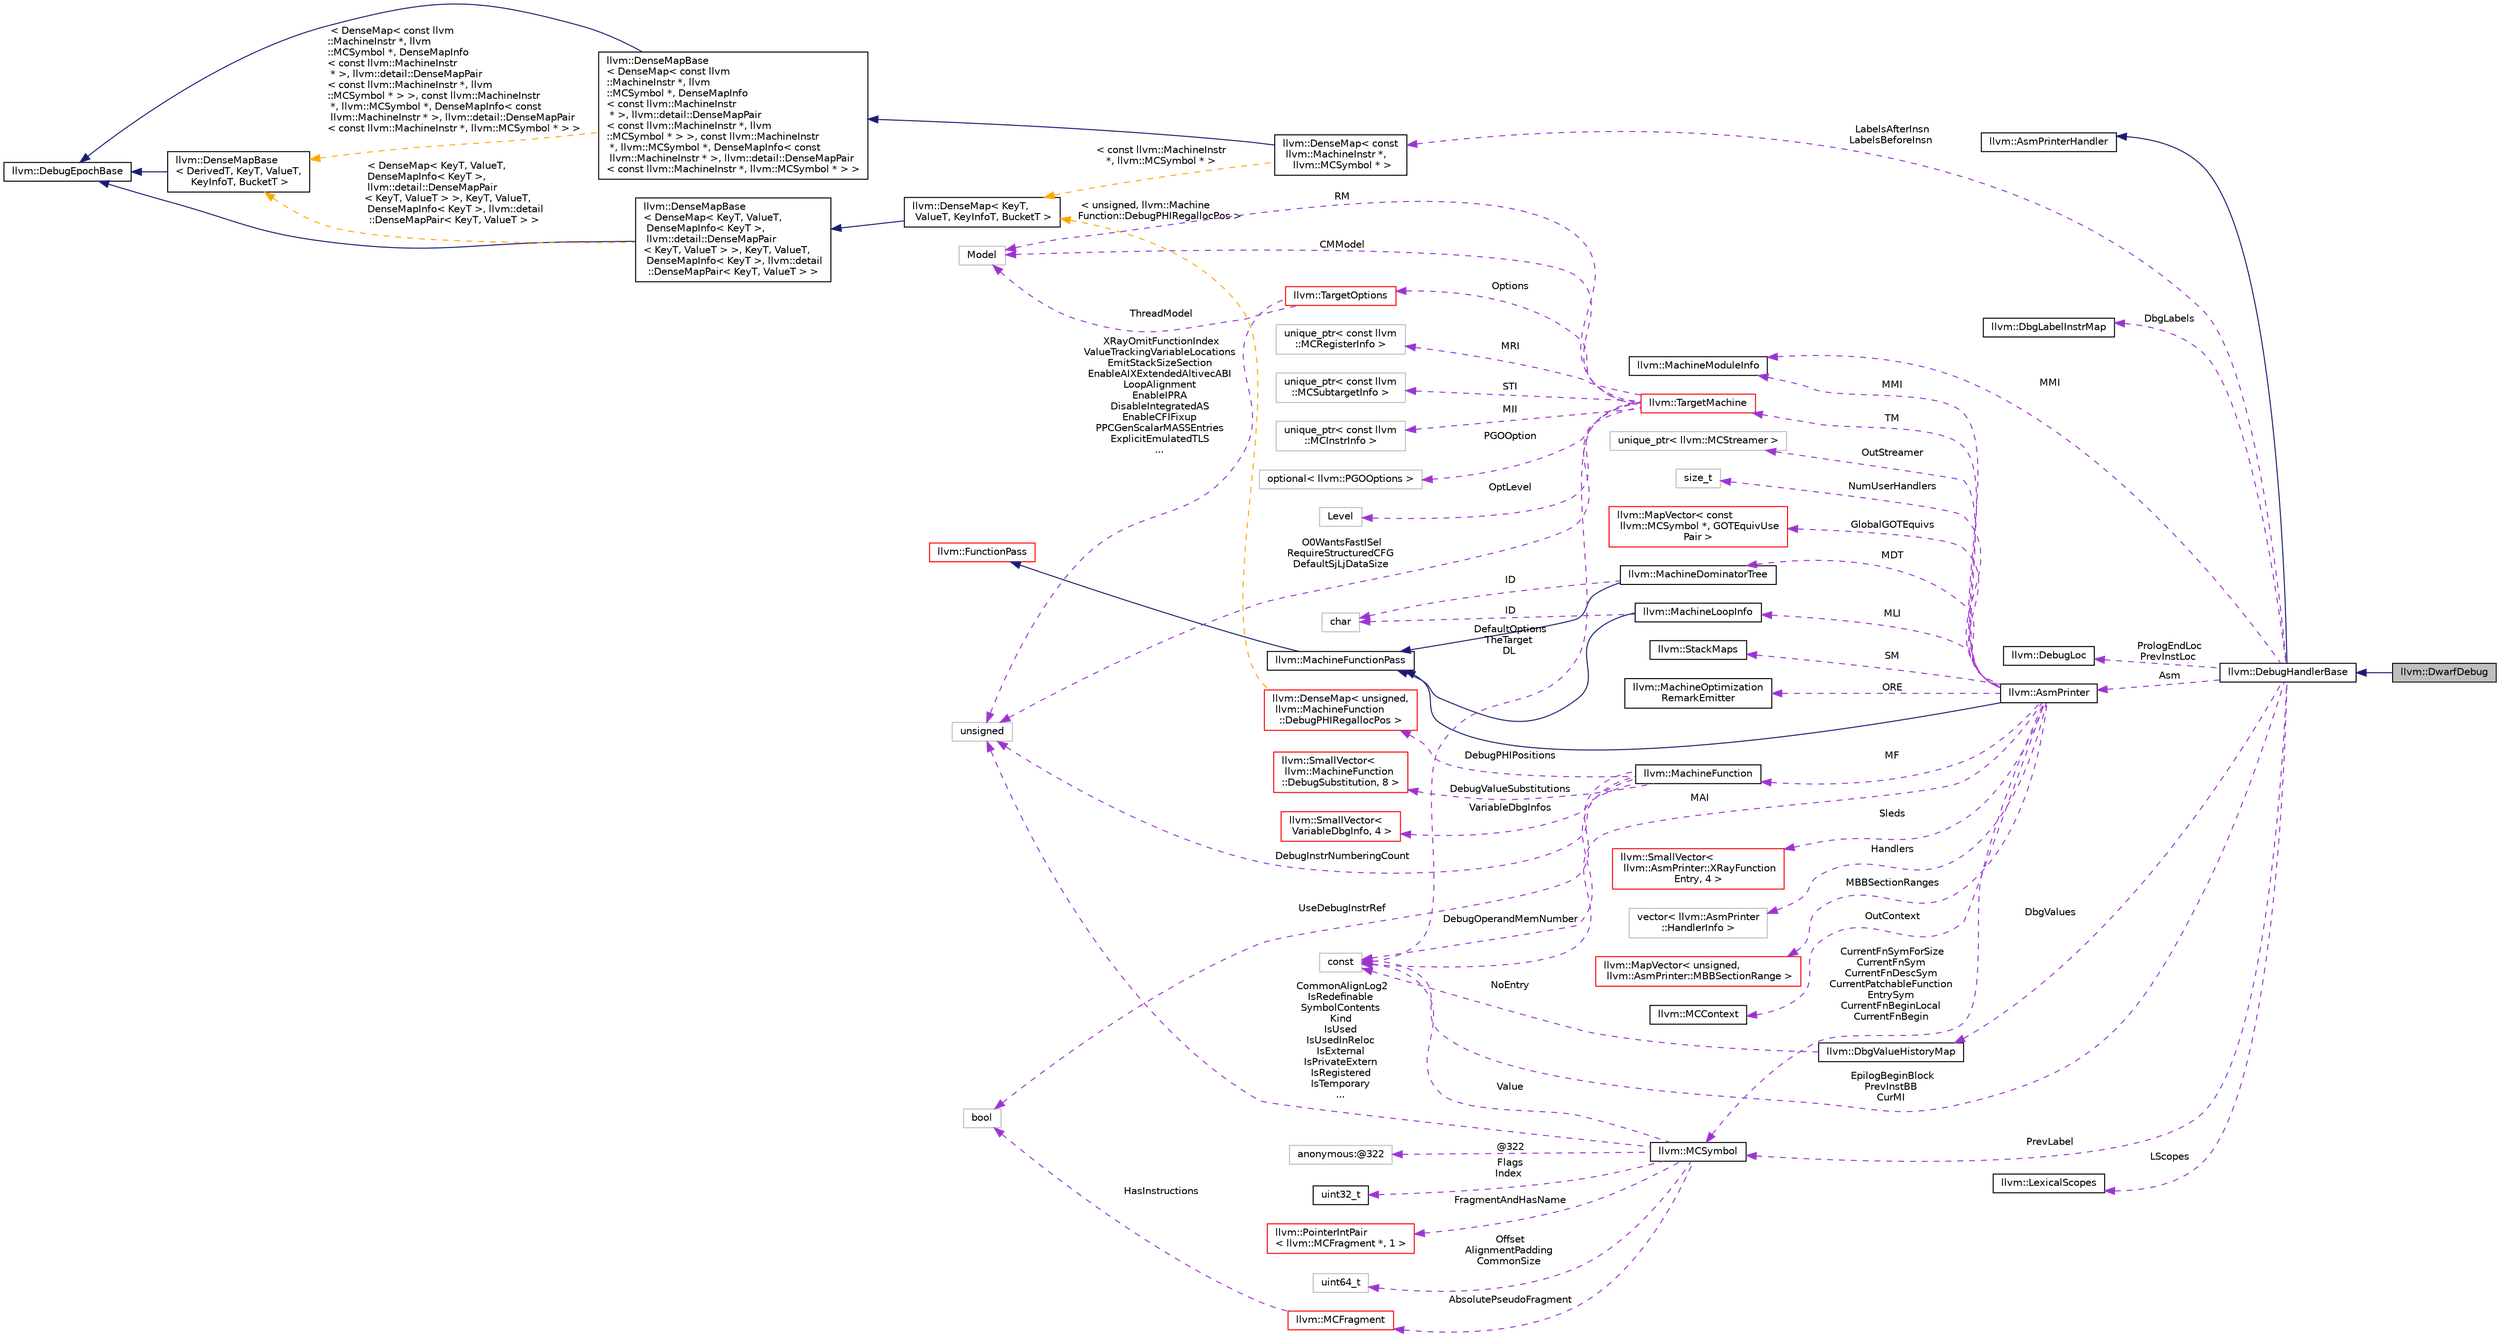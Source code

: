 digraph "llvm::DwarfDebug"
{
 // LATEX_PDF_SIZE
  bgcolor="transparent";
  edge [fontname="Helvetica",fontsize="10",labelfontname="Helvetica",labelfontsize="10"];
  node [fontname="Helvetica",fontsize="10",shape=record];
  rankdir="LR";
  Node1 [label="llvm::DwarfDebug",height=0.2,width=0.4,color="black", fillcolor="grey75", style="filled", fontcolor="black",tooltip="Collects and handles dwarf debug information."];
  Node2 -> Node1 [dir="back",color="midnightblue",fontsize="10",style="solid",fontname="Helvetica"];
  Node2 [label="llvm::DebugHandlerBase",height=0.2,width=0.4,color="black",URL="$classllvm_1_1DebugHandlerBase.html",tooltip="Base class for debug information backends."];
  Node3 -> Node2 [dir="back",color="midnightblue",fontsize="10",style="solid",fontname="Helvetica"];
  Node3 [label="llvm::AsmPrinterHandler",height=0.2,width=0.4,color="black",URL="$classllvm_1_1AsmPrinterHandler.html",tooltip="Collects and handles AsmPrinter objects required to build debug or EH information."];
  Node4 -> Node2 [dir="back",color="darkorchid3",fontsize="10",style="dashed",label=" LabelsAfterInsn\nLabelsBeforeInsn" ,fontname="Helvetica"];
  Node4 [label="llvm::DenseMap\< const\l llvm::MachineInstr *,\l llvm::MCSymbol * \>",height=0.2,width=0.4,color="black",URL="$classllvm_1_1DenseMap.html",tooltip=" "];
  Node5 -> Node4 [dir="back",color="midnightblue",fontsize="10",style="solid",fontname="Helvetica"];
  Node5 [label="llvm::DenseMapBase\l\< DenseMap\< const llvm\l::MachineInstr *, llvm\l::MCSymbol *, DenseMapInfo\l\< const llvm::MachineInstr\l * \>, llvm::detail::DenseMapPair\l\< const llvm::MachineInstr *, llvm\l::MCSymbol * \> \>, const llvm::MachineInstr\l *, llvm::MCSymbol *, DenseMapInfo\< const\l llvm::MachineInstr * \>, llvm::detail::DenseMapPair\l\< const llvm::MachineInstr *, llvm::MCSymbol * \> \>",height=0.2,width=0.4,color="black",URL="$classllvm_1_1DenseMapBase.html",tooltip=" "];
  Node6 -> Node5 [dir="back",color="midnightblue",fontsize="10",style="solid",fontname="Helvetica"];
  Node6 [label="llvm::DebugEpochBase",height=0.2,width=0.4,color="black",URL="$classllvm_1_1DebugEpochBase.html",tooltip="A base class for data structure classes wishing to make iterators (\"handles\") pointing into themselve..."];
  Node7 -> Node5 [dir="back",color="orange",fontsize="10",style="dashed",label=" \< DenseMap\< const llvm\l::MachineInstr *, llvm\l::MCSymbol *, DenseMapInfo\l\< const llvm::MachineInstr\l * \>, llvm::detail::DenseMapPair\l\< const llvm::MachineInstr *, llvm\l::MCSymbol * \> \>, const llvm::MachineInstr\l *, llvm::MCSymbol *, DenseMapInfo\< const\l llvm::MachineInstr * \>, llvm::detail::DenseMapPair\l\< const llvm::MachineInstr *, llvm::MCSymbol * \> \>" ,fontname="Helvetica"];
  Node7 [label="llvm::DenseMapBase\l\< DerivedT, KeyT, ValueT,\l KeyInfoT, BucketT \>",height=0.2,width=0.4,color="black",URL="$classllvm_1_1DenseMapBase.html",tooltip=" "];
  Node6 -> Node7 [dir="back",color="midnightblue",fontsize="10",style="solid",fontname="Helvetica"];
  Node8 -> Node4 [dir="back",color="orange",fontsize="10",style="dashed",label=" \< const llvm::MachineInstr\l *, llvm::MCSymbol * \>" ,fontname="Helvetica"];
  Node8 [label="llvm::DenseMap\< KeyT,\l ValueT, KeyInfoT, BucketT \>",height=0.2,width=0.4,color="black",URL="$classllvm_1_1DenseMap.html",tooltip=" "];
  Node9 -> Node8 [dir="back",color="midnightblue",fontsize="10",style="solid",fontname="Helvetica"];
  Node9 [label="llvm::DenseMapBase\l\< DenseMap\< KeyT, ValueT,\l DenseMapInfo\< KeyT \>,\l llvm::detail::DenseMapPair\l\< KeyT, ValueT \> \>, KeyT, ValueT,\l DenseMapInfo\< KeyT \>, llvm::detail\l::DenseMapPair\< KeyT, ValueT \> \>",height=0.2,width=0.4,color="black",URL="$classllvm_1_1DenseMapBase.html",tooltip=" "];
  Node6 -> Node9 [dir="back",color="midnightblue",fontsize="10",style="solid",fontname="Helvetica"];
  Node7 -> Node9 [dir="back",color="orange",fontsize="10",style="dashed",label=" \< DenseMap\< KeyT, ValueT,\l DenseMapInfo\< KeyT \>,\l llvm::detail::DenseMapPair\l\< KeyT, ValueT \> \>, KeyT, ValueT,\l DenseMapInfo\< KeyT \>, llvm::detail\l::DenseMapPair\< KeyT, ValueT \> \>" ,fontname="Helvetica"];
  Node10 -> Node2 [dir="back",color="darkorchid3",fontsize="10",style="dashed",label=" DbgLabels" ,fontname="Helvetica"];
  Node10 [label="llvm::DbgLabelInstrMap",height=0.2,width=0.4,color="black",URL="$classllvm_1_1DbgLabelInstrMap.html",tooltip="For each inlined instance of a source-level label, keep the corresponding DBG_LABEL instruction."];
  Node11 -> Node2 [dir="back",color="darkorchid3",fontsize="10",style="dashed",label=" MMI" ,fontname="Helvetica"];
  Node11 [label="llvm::MachineModuleInfo",height=0.2,width=0.4,color="black",URL="$classllvm_1_1MachineModuleInfo.html",tooltip="This class contains meta information specific to a module."];
  Node12 -> Node2 [dir="back",color="darkorchid3",fontsize="10",style="dashed",label=" PrologEndLoc\nPrevInstLoc" ,fontname="Helvetica"];
  Node12 [label="llvm::DebugLoc",height=0.2,width=0.4,color="black",URL="$classllvm_1_1DebugLoc.html",tooltip="A debug info location."];
  Node13 -> Node2 [dir="back",color="darkorchid3",fontsize="10",style="dashed",label=" Asm" ,fontname="Helvetica"];
  Node13 [label="llvm::AsmPrinter",height=0.2,width=0.4,color="black",URL="$classllvm_1_1AsmPrinter.html",tooltip="This class is intended to be used as a driving class for all asm writers."];
  Node14 -> Node13 [dir="back",color="midnightblue",fontsize="10",style="solid",fontname="Helvetica"];
  Node14 [label="llvm::MachineFunctionPass",height=0.2,width=0.4,color="black",URL="$classllvm_1_1MachineFunctionPass.html",tooltip="MachineFunctionPass - This class adapts the FunctionPass interface to allow convenient creation of pa..."];
  Node15 -> Node14 [dir="back",color="midnightblue",fontsize="10",style="solid",fontname="Helvetica"];
  Node15 [label="llvm::FunctionPass",height=0.2,width=0.4,color="red",URL="$classllvm_1_1FunctionPass.html",tooltip="FunctionPass class - This class is used to implement most global optimizations."];
  Node17 -> Node13 [dir="back",color="darkorchid3",fontsize="10",style="dashed",label=" SM" ,fontname="Helvetica"];
  Node17 [label="llvm::StackMaps",height=0.2,width=0.4,color="black",URL="$classllvm_1_1StackMaps.html",tooltip=" "];
  Node18 -> Node13 [dir="back",color="darkorchid3",fontsize="10",style="dashed",label=" ORE" ,fontname="Helvetica"];
  Node18 [label="llvm::MachineOptimization\lRemarkEmitter",height=0.2,width=0.4,color="black",URL="$classllvm_1_1MachineOptimizationRemarkEmitter.html",tooltip="The optimization diagnostic interface."];
  Node19 -> Node13 [dir="back",color="darkorchid3",fontsize="10",style="dashed",label=" MLI" ,fontname="Helvetica"];
  Node19 [label="llvm::MachineLoopInfo",height=0.2,width=0.4,color="black",URL="$classllvm_1_1MachineLoopInfo.html",tooltip=" "];
  Node14 -> Node19 [dir="back",color="midnightblue",fontsize="10",style="solid",fontname="Helvetica"];
  Node20 -> Node19 [dir="back",color="darkorchid3",fontsize="10",style="dashed",label=" ID" ,fontname="Helvetica"];
  Node20 [label="char",height=0.2,width=0.4,color="grey75",tooltip=" "];
  Node21 -> Node13 [dir="back",color="darkorchid3",fontsize="10",style="dashed",label=" MF" ,fontname="Helvetica"];
  Node21 [label="llvm::MachineFunction",height=0.2,width=0.4,color="black",URL="$classllvm_1_1MachineFunction.html",tooltip=" "];
  Node22 -> Node21 [dir="back",color="darkorchid3",fontsize="10",style="dashed",label=" DebugValueSubstitutions" ,fontname="Helvetica"];
  Node22 [label="llvm::SmallVector\<\l llvm::MachineFunction\l::DebugSubstitution, 8 \>",height=0.2,width=0.4,color="red",URL="$classllvm_1_1SmallVector.html",tooltip=" "];
  Node29 -> Node21 [dir="back",color="darkorchid3",fontsize="10",style="dashed",label=" DebugPHIPositions" ,fontname="Helvetica"];
  Node29 [label="llvm::DenseMap\< unsigned,\l llvm::MachineFunction\l::DebugPHIRegallocPos \>",height=0.2,width=0.4,color="red",URL="$classllvm_1_1DenseMap.html",tooltip=" "];
  Node8 -> Node29 [dir="back",color="orange",fontsize="10",style="dashed",label=" \< unsigned, llvm::Machine\lFunction::DebugPHIRegallocPos \>" ,fontname="Helvetica"];
  Node31 -> Node21 [dir="back",color="darkorchid3",fontsize="10",style="dashed",label=" UseDebugInstrRef" ,fontname="Helvetica"];
  Node31 [label="bool",height=0.2,width=0.4,color="grey75",tooltip=" "];
  Node32 -> Node21 [dir="back",color="darkorchid3",fontsize="10",style="dashed",label=" DebugOperandMemNumber" ,fontname="Helvetica"];
  Node32 [label="const",height=0.2,width=0.4,color="grey75",tooltip=" "];
  Node33 -> Node21 [dir="back",color="darkorchid3",fontsize="10",style="dashed",label=" DebugInstrNumberingCount" ,fontname="Helvetica"];
  Node33 [label="unsigned",height=0.2,width=0.4,color="grey75",tooltip=" "];
  Node34 -> Node21 [dir="back",color="darkorchid3",fontsize="10",style="dashed",label=" VariableDbgInfos" ,fontname="Helvetica"];
  Node34 [label="llvm::SmallVector\<\l VariableDbgInfo, 4 \>",height=0.2,width=0.4,color="red",URL="$classllvm_1_1SmallVector.html",tooltip=" "];
  Node37 -> Node13 [dir="back",color="darkorchid3",fontsize="10",style="dashed",label=" MDT" ,fontname="Helvetica"];
  Node37 [label="llvm::MachineDominatorTree",height=0.2,width=0.4,color="black",URL="$classllvm_1_1MachineDominatorTree.html",tooltip="DominatorTree Class - Concrete subclass of DominatorTreeBase that is used to compute a normal dominat..."];
  Node14 -> Node37 [dir="back",color="midnightblue",fontsize="10",style="solid",fontname="Helvetica"];
  Node20 -> Node37 [dir="back",color="darkorchid3",fontsize="10",style="dashed",label=" ID" ,fontname="Helvetica"];
  Node11 -> Node13 [dir="back",color="darkorchid3",fontsize="10",style="dashed",label=" MMI" ,fontname="Helvetica"];
  Node38 -> Node13 [dir="back",color="darkorchid3",fontsize="10",style="dashed",label=" TM" ,fontname="Helvetica"];
  Node38 [label="llvm::TargetMachine",height=0.2,width=0.4,color="red",URL="$classllvm_1_1TargetMachine.html",tooltip="Primary interface to the complete machine description for the target machine."];
  Node39 -> Node38 [dir="back",color="darkorchid3",fontsize="10",style="dashed",label=" Options" ,fontname="Helvetica"];
  Node39 [label="llvm::TargetOptions",height=0.2,width=0.4,color="red",URL="$classllvm_1_1TargetOptions.html",tooltip=" "];
  Node44 -> Node39 [dir="back",color="darkorchid3",fontsize="10",style="dashed",label=" ThreadModel" ,fontname="Helvetica"];
  Node44 [label="Model",height=0.2,width=0.4,color="grey75",tooltip=" "];
  Node33 -> Node39 [dir="back",color="darkorchid3",fontsize="10",style="dashed",label=" XRayOmitFunctionIndex\nValueTrackingVariableLocations\nEmitStackSizeSection\nEnableAIXExtendedAltivecABI\nLoopAlignment\nEnableIPRA\nDisableIntegratedAS\nEnableCFIFixup\nPPCGenScalarMASSEntries\nExplicitEmulatedTLS\n..." ,fontname="Helvetica"];
  Node60 -> Node38 [dir="back",color="darkorchid3",fontsize="10",style="dashed",label=" MRI" ,fontname="Helvetica"];
  Node60 [label="unique_ptr\< const llvm\l::MCRegisterInfo \>",height=0.2,width=0.4,color="grey75",tooltip=" "];
  Node61 -> Node38 [dir="back",color="darkorchid3",fontsize="10",style="dashed",label=" STI" ,fontname="Helvetica"];
  Node61 [label="unique_ptr\< const llvm\l::MCSubtargetInfo \>",height=0.2,width=0.4,color="grey75",tooltip=" "];
  Node62 -> Node38 [dir="back",color="darkorchid3",fontsize="10",style="dashed",label=" MII" ,fontname="Helvetica"];
  Node62 [label="unique_ptr\< const llvm\l::MCInstrInfo \>",height=0.2,width=0.4,color="grey75",tooltip=" "];
  Node44 -> Node38 [dir="back",color="darkorchid3",fontsize="10",style="dashed",label=" RM" ,fontname="Helvetica"];
  Node63 -> Node38 [dir="back",color="darkorchid3",fontsize="10",style="dashed",label=" PGOOption" ,fontname="Helvetica"];
  Node63 [label="optional\< llvm::PGOOptions \>",height=0.2,width=0.4,color="grey75",tooltip=" "];
  Node64 -> Node38 [dir="back",color="darkorchid3",fontsize="10",style="dashed",label=" OptLevel" ,fontname="Helvetica"];
  Node64 [label="Level",height=0.2,width=0.4,color="grey75",tooltip=" "];
  Node44 -> Node38 [dir="back",color="darkorchid3",fontsize="10",style="dashed",label=" CMModel" ,fontname="Helvetica"];
  Node33 -> Node38 [dir="back",color="darkorchid3",fontsize="10",style="dashed",label=" O0WantsFastISel\nRequireStructuredCFG\nDefaultSjLjDataSize" ,fontname="Helvetica"];
  Node32 -> Node38 [dir="back",color="darkorchid3",fontsize="10",style="dashed",label=" DefaultOptions\nTheTarget\nDL" ,fontname="Helvetica"];
  Node67 -> Node13 [dir="back",color="darkorchid3",fontsize="10",style="dashed",label=" Sleds" ,fontname="Helvetica"];
  Node67 [label="llvm::SmallVector\<\l llvm::AsmPrinter::XRayFunction\lEntry, 4 \>",height=0.2,width=0.4,color="red",URL="$classllvm_1_1SmallVector.html",tooltip=" "];
  Node70 -> Node13 [dir="back",color="darkorchid3",fontsize="10",style="dashed",label=" Handlers" ,fontname="Helvetica"];
  Node70 [label="vector\< llvm::AsmPrinter\l::HandlerInfo \>",height=0.2,width=0.4,color="grey75",tooltip=" "];
  Node71 -> Node13 [dir="back",color="darkorchid3",fontsize="10",style="dashed",label=" MBBSectionRanges" ,fontname="Helvetica"];
  Node71 [label="llvm::MapVector\< unsigned,\l llvm::AsmPrinter::MBBSectionRange \>",height=0.2,width=0.4,color="red",URL="$classllvm_1_1MapVector.html",tooltip=" "];
  Node73 -> Node13 [dir="back",color="darkorchid3",fontsize="10",style="dashed",label=" CurrentFnSymForSize\nCurrentFnSym\nCurrentFnDescSym\nCurrentPatchableFunction\lEntrySym\nCurrentFnBeginLocal\nCurrentFnBegin" ,fontname="Helvetica"];
  Node73 [label="llvm::MCSymbol",height=0.2,width=0.4,color="black",URL="$classllvm_1_1MCSymbol.html",tooltip="MCSymbol - Instances of this class represent a symbol name in the MC file, and MCSymbols are created ..."];
  Node74 -> Node73 [dir="back",color="darkorchid3",fontsize="10",style="dashed",label=" Offset\nAlignmentPadding\nCommonSize" ,fontname="Helvetica"];
  Node74 [label="uint64_t",height=0.2,width=0.4,color="grey75",tooltip=" "];
  Node75 -> Node73 [dir="back",color="darkorchid3",fontsize="10",style="dashed",label=" @322" ,fontname="Helvetica"];
  Node75 [label="anonymous:@322",height=0.2,width=0.4,color="grey75",tooltip=" "];
  Node76 -> Node73 [dir="back",color="darkorchid3",fontsize="10",style="dashed",label=" AbsolutePseudoFragment" ,fontname="Helvetica"];
  Node76 [label="llvm::MCFragment",height=0.2,width=0.4,color="red",URL="$classllvm_1_1MCFragment.html",tooltip=" "];
  Node31 -> Node76 [dir="back",color="darkorchid3",fontsize="10",style="dashed",label=" HasInstructions" ,fontname="Helvetica"];
  Node90 -> Node73 [dir="back",color="darkorchid3",fontsize="10",style="dashed",label=" FragmentAndHasName" ,fontname="Helvetica"];
  Node90 [label="llvm::PointerIntPair\l\< llvm::MCFragment *, 1 \>",height=0.2,width=0.4,color="red",URL="$classllvm_1_1PointerIntPair.html",tooltip=" "];
  Node92 -> Node73 [dir="back",color="darkorchid3",fontsize="10",style="dashed",label=" Flags\nIndex" ,fontname="Helvetica"];
  Node92 [label="uint32_t",height=0.2,width=0.4,color="black",URL="$classuint32__t.html",tooltip=" "];
  Node32 -> Node73 [dir="back",color="darkorchid3",fontsize="10",style="dashed",label=" Value" ,fontname="Helvetica"];
  Node33 -> Node73 [dir="back",color="darkorchid3",fontsize="10",style="dashed",label=" CommonAlignLog2\nIsRedefinable\nSymbolContents\nKind\nIsUsed\nIsUsedInReloc\nIsExternal\nIsPrivateExtern\nIsRegistered\nIsTemporary\n..." ,fontname="Helvetica"];
  Node93 -> Node13 [dir="back",color="darkorchid3",fontsize="10",style="dashed",label=" OutContext" ,fontname="Helvetica"];
  Node93 [label="llvm::MCContext",height=0.2,width=0.4,color="black",URL="$classllvm_1_1MCContext.html",tooltip="Context object for machine code objects."];
  Node32 -> Node13 [dir="back",color="darkorchid3",fontsize="10",style="dashed",label=" MAI" ,fontname="Helvetica"];
  Node94 -> Node13 [dir="back",color="darkorchid3",fontsize="10",style="dashed",label=" OutStreamer" ,fontname="Helvetica"];
  Node94 [label="unique_ptr\< llvm::MCStreamer \>",height=0.2,width=0.4,color="grey75",tooltip=" "];
  Node95 -> Node13 [dir="back",color="darkorchid3",fontsize="10",style="dashed",label=" NumUserHandlers" ,fontname="Helvetica"];
  Node95 [label="size_t",height=0.2,width=0.4,color="grey75",tooltip=" "];
  Node96 -> Node13 [dir="back",color="darkorchid3",fontsize="10",style="dashed",label=" GlobalGOTEquivs" ,fontname="Helvetica"];
  Node96 [label="llvm::MapVector\< const\l llvm::MCSymbol *, GOTEquivUse\lPair \>",height=0.2,width=0.4,color="red",URL="$classllvm_1_1MapVector.html",tooltip=" "];
  Node32 -> Node2 [dir="back",color="darkorchid3",fontsize="10",style="dashed",label=" EpilogBeginBlock\nPrevInstBB\nCurMI" ,fontname="Helvetica"];
  Node73 -> Node2 [dir="back",color="darkorchid3",fontsize="10",style="dashed",label=" PrevLabel" ,fontname="Helvetica"];
  Node97 -> Node2 [dir="back",color="darkorchid3",fontsize="10",style="dashed",label=" DbgValues" ,fontname="Helvetica"];
  Node97 [label="llvm::DbgValueHistoryMap",height=0.2,width=0.4,color="black",URL="$classllvm_1_1DbgValueHistoryMap.html",tooltip="For each user variable, keep a list of instruction ranges where this variable is accessible."];
  Node32 -> Node97 [dir="back",color="darkorchid3",fontsize="10",style="dashed",label=" NoEntry" ,fontname="Helvetica"];
  Node98 -> Node2 [dir="back",color="darkorchid3",fontsize="10",style="dashed",label=" LScopes" ,fontname="Helvetica"];
  Node98 [label="llvm::LexicalScopes",height=0.2,width=0.4,color="black",URL="$classllvm_1_1LexicalScopes.html",tooltip="LexicalScopes - This class provides interface to collect and use lexical scoping information from mac..."];
}
